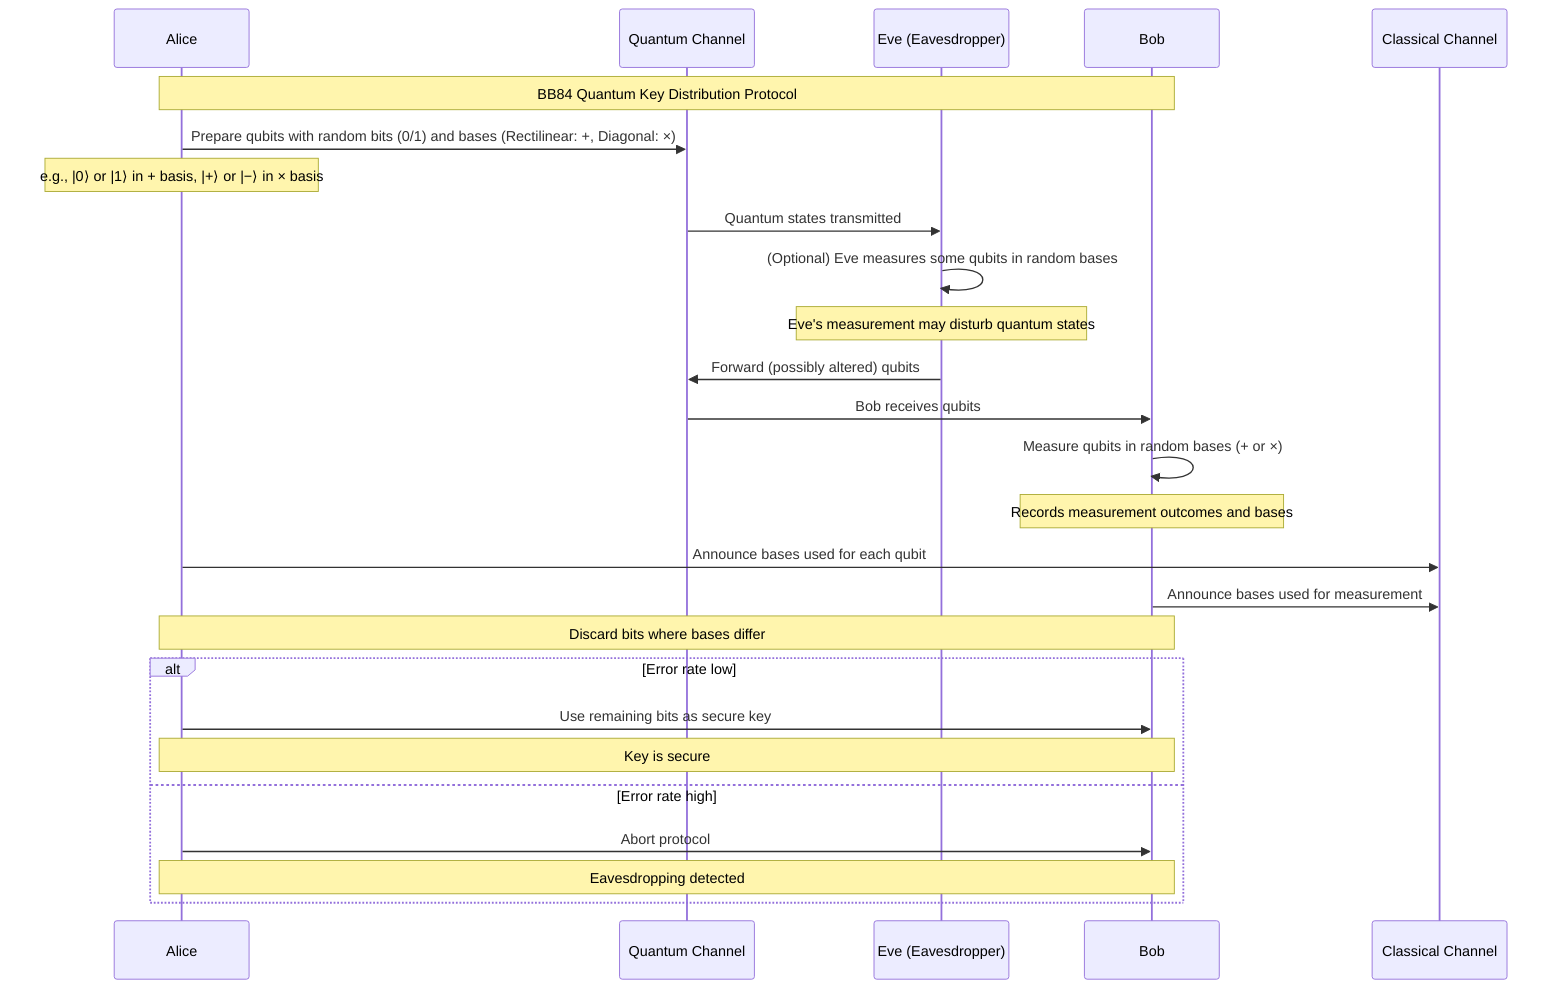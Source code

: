 sequenceDiagram
    participant A as Alice
    participant Q as Quantum Channel
    participant E as Eve (Eavesdropper)
    participant B as Bob
    participant C as Classical Channel

    Note over A,B: BB84 Quantum Key Distribution Protocol

    %% Step 1: Alice prepares and sends quantum states
    A->>Q: Prepare qubits with random bits (0/1) and bases (Rectilinear: +, Diagonal: ×)
    Note over A: e.g., |0⟩ or |1⟩ in + basis, |+⟩ or |−⟩ in × basis
    Q->>E: Quantum states transmitted
    E->>E: (Optional) Eve measures some qubits in random bases
    Note over E: Eve's measurement may disturb quantum states
    E->>Q: Forward (possibly altered) qubits
    Q->>B: Bob receives qubits

    %% Step 2: Bob measures received qubits
    B->>B: Measure qubits in random bases (+ or ×)
    Note over B: Records measurement outcomes and bases

    %% Step 3: Basis reconciliation over classical channel
    A->>C: Announce bases used for each qubit
    B->>C: Announce bases used for measurement
    Note over A,B: Discard bits where bases differ

    %% Step 4: Key verification
    alt Error rate low
        A->>B: Use remaining bits as secure key
        Note over A,B: Key is secure
    else Error rate high
        A->>B: Abort protocol
        Note over A,B: Eavesdropping detected
    end